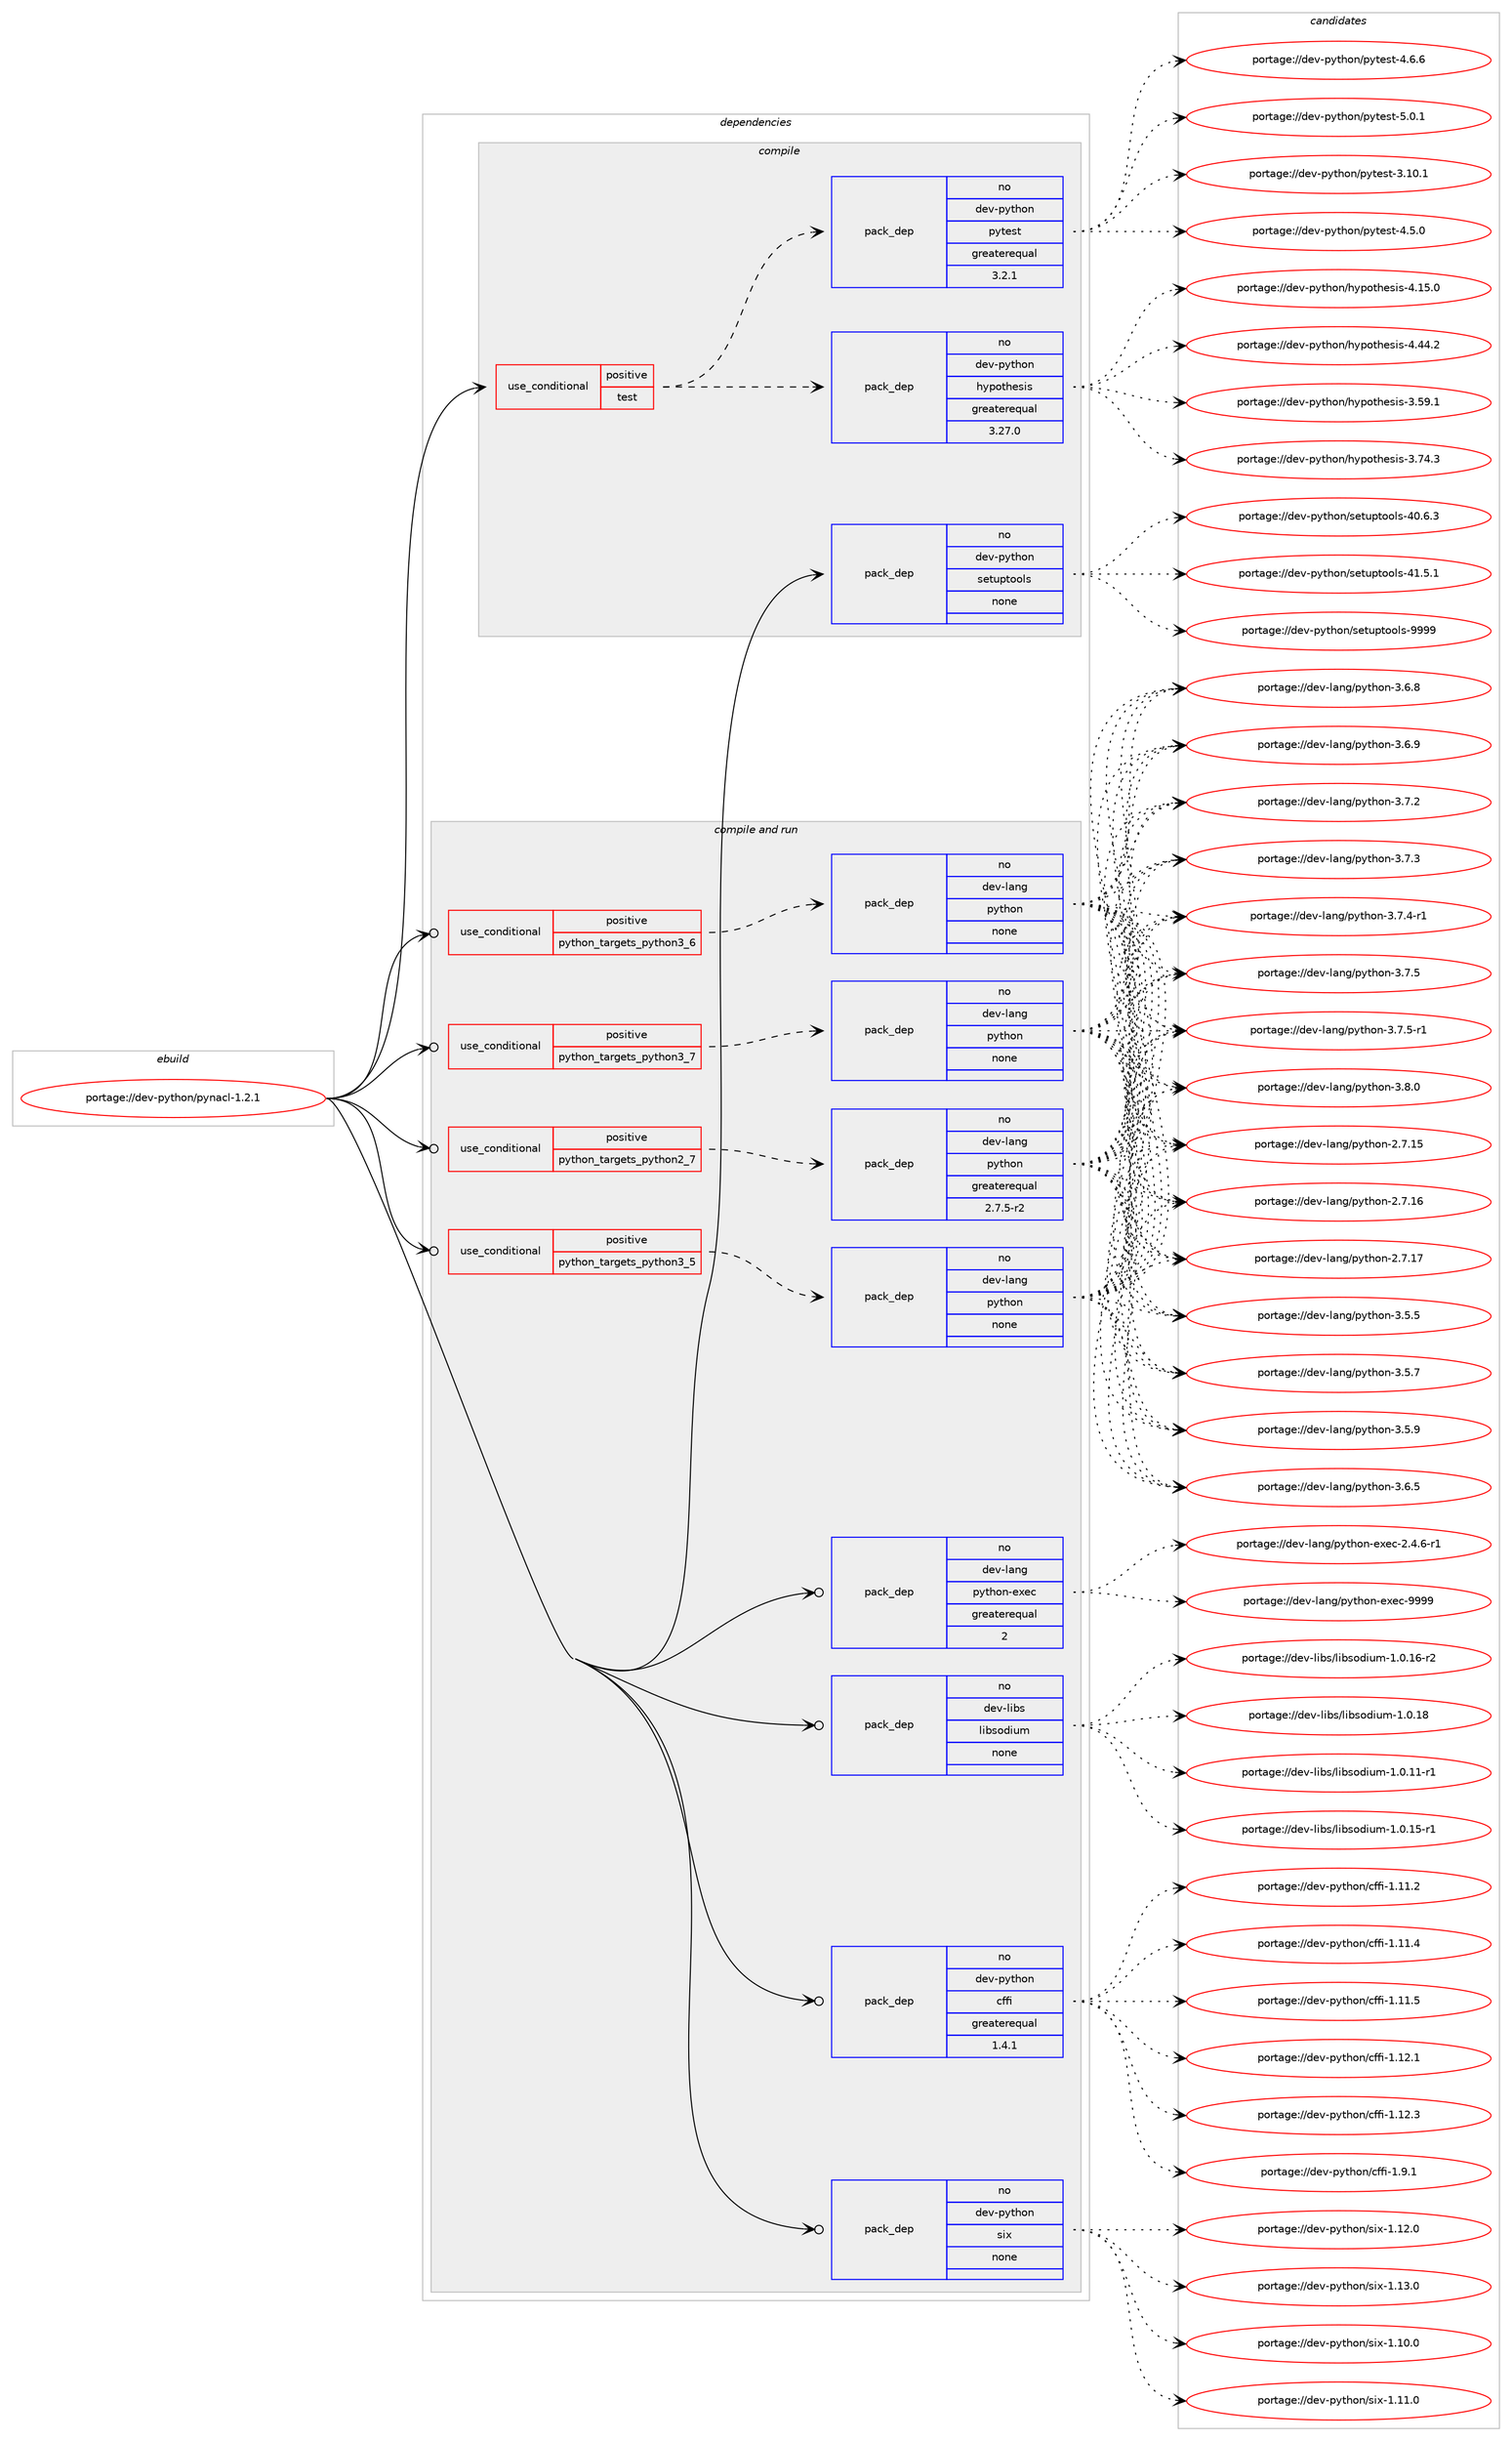 digraph prolog {

# *************
# Graph options
# *************

newrank=true;
concentrate=true;
compound=true;
graph [rankdir=LR,fontname=Helvetica,fontsize=10,ranksep=1.5];#, ranksep=2.5, nodesep=0.2];
edge  [arrowhead=vee];
node  [fontname=Helvetica,fontsize=10];

# **********
# The ebuild
# **********

subgraph cluster_leftcol {
color=gray;
rank=same;
label=<<i>ebuild</i>>;
id [label="portage://dev-python/pynacl-1.2.1", color=red, width=4, href="../dev-python/pynacl-1.2.1.svg"];
}

# ****************
# The dependencies
# ****************

subgraph cluster_midcol {
color=gray;
label=<<i>dependencies</i>>;
subgraph cluster_compile {
fillcolor="#eeeeee";
style=filled;
label=<<i>compile</i>>;
subgraph cond35615 {
dependency162127 [label=<<TABLE BORDER="0" CELLBORDER="1" CELLSPACING="0" CELLPADDING="4"><TR><TD ROWSPAN="3" CELLPADDING="10">use_conditional</TD></TR><TR><TD>positive</TD></TR><TR><TD>test</TD></TR></TABLE>>, shape=none, color=red];
subgraph pack123143 {
dependency162128 [label=<<TABLE BORDER="0" CELLBORDER="1" CELLSPACING="0" CELLPADDING="4" WIDTH="220"><TR><TD ROWSPAN="6" CELLPADDING="30">pack_dep</TD></TR><TR><TD WIDTH="110">no</TD></TR><TR><TD>dev-python</TD></TR><TR><TD>hypothesis</TD></TR><TR><TD>greaterequal</TD></TR><TR><TD>3.27.0</TD></TR></TABLE>>, shape=none, color=blue];
}
dependency162127:e -> dependency162128:w [weight=20,style="dashed",arrowhead="vee"];
subgraph pack123144 {
dependency162129 [label=<<TABLE BORDER="0" CELLBORDER="1" CELLSPACING="0" CELLPADDING="4" WIDTH="220"><TR><TD ROWSPAN="6" CELLPADDING="30">pack_dep</TD></TR><TR><TD WIDTH="110">no</TD></TR><TR><TD>dev-python</TD></TR><TR><TD>pytest</TD></TR><TR><TD>greaterequal</TD></TR><TR><TD>3.2.1</TD></TR></TABLE>>, shape=none, color=blue];
}
dependency162127:e -> dependency162129:w [weight=20,style="dashed",arrowhead="vee"];
}
id:e -> dependency162127:w [weight=20,style="solid",arrowhead="vee"];
subgraph pack123145 {
dependency162130 [label=<<TABLE BORDER="0" CELLBORDER="1" CELLSPACING="0" CELLPADDING="4" WIDTH="220"><TR><TD ROWSPAN="6" CELLPADDING="30">pack_dep</TD></TR><TR><TD WIDTH="110">no</TD></TR><TR><TD>dev-python</TD></TR><TR><TD>setuptools</TD></TR><TR><TD>none</TD></TR><TR><TD></TD></TR></TABLE>>, shape=none, color=blue];
}
id:e -> dependency162130:w [weight=20,style="solid",arrowhead="vee"];
}
subgraph cluster_compileandrun {
fillcolor="#eeeeee";
style=filled;
label=<<i>compile and run</i>>;
subgraph cond35616 {
dependency162131 [label=<<TABLE BORDER="0" CELLBORDER="1" CELLSPACING="0" CELLPADDING="4"><TR><TD ROWSPAN="3" CELLPADDING="10">use_conditional</TD></TR><TR><TD>positive</TD></TR><TR><TD>python_targets_python2_7</TD></TR></TABLE>>, shape=none, color=red];
subgraph pack123146 {
dependency162132 [label=<<TABLE BORDER="0" CELLBORDER="1" CELLSPACING="0" CELLPADDING="4" WIDTH="220"><TR><TD ROWSPAN="6" CELLPADDING="30">pack_dep</TD></TR><TR><TD WIDTH="110">no</TD></TR><TR><TD>dev-lang</TD></TR><TR><TD>python</TD></TR><TR><TD>greaterequal</TD></TR><TR><TD>2.7.5-r2</TD></TR></TABLE>>, shape=none, color=blue];
}
dependency162131:e -> dependency162132:w [weight=20,style="dashed",arrowhead="vee"];
}
id:e -> dependency162131:w [weight=20,style="solid",arrowhead="odotvee"];
subgraph cond35617 {
dependency162133 [label=<<TABLE BORDER="0" CELLBORDER="1" CELLSPACING="0" CELLPADDING="4"><TR><TD ROWSPAN="3" CELLPADDING="10">use_conditional</TD></TR><TR><TD>positive</TD></TR><TR><TD>python_targets_python3_5</TD></TR></TABLE>>, shape=none, color=red];
subgraph pack123147 {
dependency162134 [label=<<TABLE BORDER="0" CELLBORDER="1" CELLSPACING="0" CELLPADDING="4" WIDTH="220"><TR><TD ROWSPAN="6" CELLPADDING="30">pack_dep</TD></TR><TR><TD WIDTH="110">no</TD></TR><TR><TD>dev-lang</TD></TR><TR><TD>python</TD></TR><TR><TD>none</TD></TR><TR><TD></TD></TR></TABLE>>, shape=none, color=blue];
}
dependency162133:e -> dependency162134:w [weight=20,style="dashed",arrowhead="vee"];
}
id:e -> dependency162133:w [weight=20,style="solid",arrowhead="odotvee"];
subgraph cond35618 {
dependency162135 [label=<<TABLE BORDER="0" CELLBORDER="1" CELLSPACING="0" CELLPADDING="4"><TR><TD ROWSPAN="3" CELLPADDING="10">use_conditional</TD></TR><TR><TD>positive</TD></TR><TR><TD>python_targets_python3_6</TD></TR></TABLE>>, shape=none, color=red];
subgraph pack123148 {
dependency162136 [label=<<TABLE BORDER="0" CELLBORDER="1" CELLSPACING="0" CELLPADDING="4" WIDTH="220"><TR><TD ROWSPAN="6" CELLPADDING="30">pack_dep</TD></TR><TR><TD WIDTH="110">no</TD></TR><TR><TD>dev-lang</TD></TR><TR><TD>python</TD></TR><TR><TD>none</TD></TR><TR><TD></TD></TR></TABLE>>, shape=none, color=blue];
}
dependency162135:e -> dependency162136:w [weight=20,style="dashed",arrowhead="vee"];
}
id:e -> dependency162135:w [weight=20,style="solid",arrowhead="odotvee"];
subgraph cond35619 {
dependency162137 [label=<<TABLE BORDER="0" CELLBORDER="1" CELLSPACING="0" CELLPADDING="4"><TR><TD ROWSPAN="3" CELLPADDING="10">use_conditional</TD></TR><TR><TD>positive</TD></TR><TR><TD>python_targets_python3_7</TD></TR></TABLE>>, shape=none, color=red];
subgraph pack123149 {
dependency162138 [label=<<TABLE BORDER="0" CELLBORDER="1" CELLSPACING="0" CELLPADDING="4" WIDTH="220"><TR><TD ROWSPAN="6" CELLPADDING="30">pack_dep</TD></TR><TR><TD WIDTH="110">no</TD></TR><TR><TD>dev-lang</TD></TR><TR><TD>python</TD></TR><TR><TD>none</TD></TR><TR><TD></TD></TR></TABLE>>, shape=none, color=blue];
}
dependency162137:e -> dependency162138:w [weight=20,style="dashed",arrowhead="vee"];
}
id:e -> dependency162137:w [weight=20,style="solid",arrowhead="odotvee"];
subgraph pack123150 {
dependency162139 [label=<<TABLE BORDER="0" CELLBORDER="1" CELLSPACING="0" CELLPADDING="4" WIDTH="220"><TR><TD ROWSPAN="6" CELLPADDING="30">pack_dep</TD></TR><TR><TD WIDTH="110">no</TD></TR><TR><TD>dev-lang</TD></TR><TR><TD>python-exec</TD></TR><TR><TD>greaterequal</TD></TR><TR><TD>2</TD></TR></TABLE>>, shape=none, color=blue];
}
id:e -> dependency162139:w [weight=20,style="solid",arrowhead="odotvee"];
subgraph pack123151 {
dependency162140 [label=<<TABLE BORDER="0" CELLBORDER="1" CELLSPACING="0" CELLPADDING="4" WIDTH="220"><TR><TD ROWSPAN="6" CELLPADDING="30">pack_dep</TD></TR><TR><TD WIDTH="110">no</TD></TR><TR><TD>dev-libs</TD></TR><TR><TD>libsodium</TD></TR><TR><TD>none</TD></TR><TR><TD></TD></TR></TABLE>>, shape=none, color=blue];
}
id:e -> dependency162140:w [weight=20,style="solid",arrowhead="odotvee"];
subgraph pack123152 {
dependency162141 [label=<<TABLE BORDER="0" CELLBORDER="1" CELLSPACING="0" CELLPADDING="4" WIDTH="220"><TR><TD ROWSPAN="6" CELLPADDING="30">pack_dep</TD></TR><TR><TD WIDTH="110">no</TD></TR><TR><TD>dev-python</TD></TR><TR><TD>cffi</TD></TR><TR><TD>greaterequal</TD></TR><TR><TD>1.4.1</TD></TR></TABLE>>, shape=none, color=blue];
}
id:e -> dependency162141:w [weight=20,style="solid",arrowhead="odotvee"];
subgraph pack123153 {
dependency162142 [label=<<TABLE BORDER="0" CELLBORDER="1" CELLSPACING="0" CELLPADDING="4" WIDTH="220"><TR><TD ROWSPAN="6" CELLPADDING="30">pack_dep</TD></TR><TR><TD WIDTH="110">no</TD></TR><TR><TD>dev-python</TD></TR><TR><TD>six</TD></TR><TR><TD>none</TD></TR><TR><TD></TD></TR></TABLE>>, shape=none, color=blue];
}
id:e -> dependency162142:w [weight=20,style="solid",arrowhead="odotvee"];
}
subgraph cluster_run {
fillcolor="#eeeeee";
style=filled;
label=<<i>run</i>>;
}
}

# **************
# The candidates
# **************

subgraph cluster_choices {
rank=same;
color=gray;
label=<<i>candidates</i>>;

subgraph choice123143 {
color=black;
nodesep=1;
choiceportage100101118451121211161041111104710412111211111610410111510511545514653574649 [label="portage://dev-python/hypothesis-3.59.1", color=red, width=4,href="../dev-python/hypothesis-3.59.1.svg"];
choiceportage100101118451121211161041111104710412111211111610410111510511545514655524651 [label="portage://dev-python/hypothesis-3.74.3", color=red, width=4,href="../dev-python/hypothesis-3.74.3.svg"];
choiceportage100101118451121211161041111104710412111211111610410111510511545524649534648 [label="portage://dev-python/hypothesis-4.15.0", color=red, width=4,href="../dev-python/hypothesis-4.15.0.svg"];
choiceportage100101118451121211161041111104710412111211111610410111510511545524652524650 [label="portage://dev-python/hypothesis-4.44.2", color=red, width=4,href="../dev-python/hypothesis-4.44.2.svg"];
dependency162128:e -> choiceportage100101118451121211161041111104710412111211111610410111510511545514653574649:w [style=dotted,weight="100"];
dependency162128:e -> choiceportage100101118451121211161041111104710412111211111610410111510511545514655524651:w [style=dotted,weight="100"];
dependency162128:e -> choiceportage100101118451121211161041111104710412111211111610410111510511545524649534648:w [style=dotted,weight="100"];
dependency162128:e -> choiceportage100101118451121211161041111104710412111211111610410111510511545524652524650:w [style=dotted,weight="100"];
}
subgraph choice123144 {
color=black;
nodesep=1;
choiceportage100101118451121211161041111104711212111610111511645514649484649 [label="portage://dev-python/pytest-3.10.1", color=red, width=4,href="../dev-python/pytest-3.10.1.svg"];
choiceportage1001011184511212111610411111047112121116101115116455246534648 [label="portage://dev-python/pytest-4.5.0", color=red, width=4,href="../dev-python/pytest-4.5.0.svg"];
choiceportage1001011184511212111610411111047112121116101115116455246544654 [label="portage://dev-python/pytest-4.6.6", color=red, width=4,href="../dev-python/pytest-4.6.6.svg"];
choiceportage1001011184511212111610411111047112121116101115116455346484649 [label="portage://dev-python/pytest-5.0.1", color=red, width=4,href="../dev-python/pytest-5.0.1.svg"];
dependency162129:e -> choiceportage100101118451121211161041111104711212111610111511645514649484649:w [style=dotted,weight="100"];
dependency162129:e -> choiceportage1001011184511212111610411111047112121116101115116455246534648:w [style=dotted,weight="100"];
dependency162129:e -> choiceportage1001011184511212111610411111047112121116101115116455246544654:w [style=dotted,weight="100"];
dependency162129:e -> choiceportage1001011184511212111610411111047112121116101115116455346484649:w [style=dotted,weight="100"];
}
subgraph choice123145 {
color=black;
nodesep=1;
choiceportage100101118451121211161041111104711510111611711211611111110811545524846544651 [label="portage://dev-python/setuptools-40.6.3", color=red, width=4,href="../dev-python/setuptools-40.6.3.svg"];
choiceportage100101118451121211161041111104711510111611711211611111110811545524946534649 [label="portage://dev-python/setuptools-41.5.1", color=red, width=4,href="../dev-python/setuptools-41.5.1.svg"];
choiceportage10010111845112121116104111110471151011161171121161111111081154557575757 [label="portage://dev-python/setuptools-9999", color=red, width=4,href="../dev-python/setuptools-9999.svg"];
dependency162130:e -> choiceportage100101118451121211161041111104711510111611711211611111110811545524846544651:w [style=dotted,weight="100"];
dependency162130:e -> choiceportage100101118451121211161041111104711510111611711211611111110811545524946534649:w [style=dotted,weight="100"];
dependency162130:e -> choiceportage10010111845112121116104111110471151011161171121161111111081154557575757:w [style=dotted,weight="100"];
}
subgraph choice123146 {
color=black;
nodesep=1;
choiceportage10010111845108971101034711212111610411111045504655464953 [label="portage://dev-lang/python-2.7.15", color=red, width=4,href="../dev-lang/python-2.7.15.svg"];
choiceportage10010111845108971101034711212111610411111045504655464954 [label="portage://dev-lang/python-2.7.16", color=red, width=4,href="../dev-lang/python-2.7.16.svg"];
choiceportage10010111845108971101034711212111610411111045504655464955 [label="portage://dev-lang/python-2.7.17", color=red, width=4,href="../dev-lang/python-2.7.17.svg"];
choiceportage100101118451089711010347112121116104111110455146534653 [label="portage://dev-lang/python-3.5.5", color=red, width=4,href="../dev-lang/python-3.5.5.svg"];
choiceportage100101118451089711010347112121116104111110455146534655 [label="portage://dev-lang/python-3.5.7", color=red, width=4,href="../dev-lang/python-3.5.7.svg"];
choiceportage100101118451089711010347112121116104111110455146534657 [label="portage://dev-lang/python-3.5.9", color=red, width=4,href="../dev-lang/python-3.5.9.svg"];
choiceportage100101118451089711010347112121116104111110455146544653 [label="portage://dev-lang/python-3.6.5", color=red, width=4,href="../dev-lang/python-3.6.5.svg"];
choiceportage100101118451089711010347112121116104111110455146544656 [label="portage://dev-lang/python-3.6.8", color=red, width=4,href="../dev-lang/python-3.6.8.svg"];
choiceportage100101118451089711010347112121116104111110455146544657 [label="portage://dev-lang/python-3.6.9", color=red, width=4,href="../dev-lang/python-3.6.9.svg"];
choiceportage100101118451089711010347112121116104111110455146554650 [label="portage://dev-lang/python-3.7.2", color=red, width=4,href="../dev-lang/python-3.7.2.svg"];
choiceportage100101118451089711010347112121116104111110455146554651 [label="portage://dev-lang/python-3.7.3", color=red, width=4,href="../dev-lang/python-3.7.3.svg"];
choiceportage1001011184510897110103471121211161041111104551465546524511449 [label="portage://dev-lang/python-3.7.4-r1", color=red, width=4,href="../dev-lang/python-3.7.4-r1.svg"];
choiceportage100101118451089711010347112121116104111110455146554653 [label="portage://dev-lang/python-3.7.5", color=red, width=4,href="../dev-lang/python-3.7.5.svg"];
choiceportage1001011184510897110103471121211161041111104551465546534511449 [label="portage://dev-lang/python-3.7.5-r1", color=red, width=4,href="../dev-lang/python-3.7.5-r1.svg"];
choiceportage100101118451089711010347112121116104111110455146564648 [label="portage://dev-lang/python-3.8.0", color=red, width=4,href="../dev-lang/python-3.8.0.svg"];
dependency162132:e -> choiceportage10010111845108971101034711212111610411111045504655464953:w [style=dotted,weight="100"];
dependency162132:e -> choiceportage10010111845108971101034711212111610411111045504655464954:w [style=dotted,weight="100"];
dependency162132:e -> choiceportage10010111845108971101034711212111610411111045504655464955:w [style=dotted,weight="100"];
dependency162132:e -> choiceportage100101118451089711010347112121116104111110455146534653:w [style=dotted,weight="100"];
dependency162132:e -> choiceportage100101118451089711010347112121116104111110455146534655:w [style=dotted,weight="100"];
dependency162132:e -> choiceportage100101118451089711010347112121116104111110455146534657:w [style=dotted,weight="100"];
dependency162132:e -> choiceportage100101118451089711010347112121116104111110455146544653:w [style=dotted,weight="100"];
dependency162132:e -> choiceportage100101118451089711010347112121116104111110455146544656:w [style=dotted,weight="100"];
dependency162132:e -> choiceportage100101118451089711010347112121116104111110455146544657:w [style=dotted,weight="100"];
dependency162132:e -> choiceportage100101118451089711010347112121116104111110455146554650:w [style=dotted,weight="100"];
dependency162132:e -> choiceportage100101118451089711010347112121116104111110455146554651:w [style=dotted,weight="100"];
dependency162132:e -> choiceportage1001011184510897110103471121211161041111104551465546524511449:w [style=dotted,weight="100"];
dependency162132:e -> choiceportage100101118451089711010347112121116104111110455146554653:w [style=dotted,weight="100"];
dependency162132:e -> choiceportage1001011184510897110103471121211161041111104551465546534511449:w [style=dotted,weight="100"];
dependency162132:e -> choiceportage100101118451089711010347112121116104111110455146564648:w [style=dotted,weight="100"];
}
subgraph choice123147 {
color=black;
nodesep=1;
choiceportage10010111845108971101034711212111610411111045504655464953 [label="portage://dev-lang/python-2.7.15", color=red, width=4,href="../dev-lang/python-2.7.15.svg"];
choiceportage10010111845108971101034711212111610411111045504655464954 [label="portage://dev-lang/python-2.7.16", color=red, width=4,href="../dev-lang/python-2.7.16.svg"];
choiceportage10010111845108971101034711212111610411111045504655464955 [label="portage://dev-lang/python-2.7.17", color=red, width=4,href="../dev-lang/python-2.7.17.svg"];
choiceportage100101118451089711010347112121116104111110455146534653 [label="portage://dev-lang/python-3.5.5", color=red, width=4,href="../dev-lang/python-3.5.5.svg"];
choiceportage100101118451089711010347112121116104111110455146534655 [label="portage://dev-lang/python-3.5.7", color=red, width=4,href="../dev-lang/python-3.5.7.svg"];
choiceportage100101118451089711010347112121116104111110455146534657 [label="portage://dev-lang/python-3.5.9", color=red, width=4,href="../dev-lang/python-3.5.9.svg"];
choiceportage100101118451089711010347112121116104111110455146544653 [label="portage://dev-lang/python-3.6.5", color=red, width=4,href="../dev-lang/python-3.6.5.svg"];
choiceportage100101118451089711010347112121116104111110455146544656 [label="portage://dev-lang/python-3.6.8", color=red, width=4,href="../dev-lang/python-3.6.8.svg"];
choiceportage100101118451089711010347112121116104111110455146544657 [label="portage://dev-lang/python-3.6.9", color=red, width=4,href="../dev-lang/python-3.6.9.svg"];
choiceportage100101118451089711010347112121116104111110455146554650 [label="portage://dev-lang/python-3.7.2", color=red, width=4,href="../dev-lang/python-3.7.2.svg"];
choiceportage100101118451089711010347112121116104111110455146554651 [label="portage://dev-lang/python-3.7.3", color=red, width=4,href="../dev-lang/python-3.7.3.svg"];
choiceportage1001011184510897110103471121211161041111104551465546524511449 [label="portage://dev-lang/python-3.7.4-r1", color=red, width=4,href="../dev-lang/python-3.7.4-r1.svg"];
choiceportage100101118451089711010347112121116104111110455146554653 [label="portage://dev-lang/python-3.7.5", color=red, width=4,href="../dev-lang/python-3.7.5.svg"];
choiceportage1001011184510897110103471121211161041111104551465546534511449 [label="portage://dev-lang/python-3.7.5-r1", color=red, width=4,href="../dev-lang/python-3.7.5-r1.svg"];
choiceportage100101118451089711010347112121116104111110455146564648 [label="portage://dev-lang/python-3.8.0", color=red, width=4,href="../dev-lang/python-3.8.0.svg"];
dependency162134:e -> choiceportage10010111845108971101034711212111610411111045504655464953:w [style=dotted,weight="100"];
dependency162134:e -> choiceportage10010111845108971101034711212111610411111045504655464954:w [style=dotted,weight="100"];
dependency162134:e -> choiceportage10010111845108971101034711212111610411111045504655464955:w [style=dotted,weight="100"];
dependency162134:e -> choiceportage100101118451089711010347112121116104111110455146534653:w [style=dotted,weight="100"];
dependency162134:e -> choiceportage100101118451089711010347112121116104111110455146534655:w [style=dotted,weight="100"];
dependency162134:e -> choiceportage100101118451089711010347112121116104111110455146534657:w [style=dotted,weight="100"];
dependency162134:e -> choiceportage100101118451089711010347112121116104111110455146544653:w [style=dotted,weight="100"];
dependency162134:e -> choiceportage100101118451089711010347112121116104111110455146544656:w [style=dotted,weight="100"];
dependency162134:e -> choiceportage100101118451089711010347112121116104111110455146544657:w [style=dotted,weight="100"];
dependency162134:e -> choiceportage100101118451089711010347112121116104111110455146554650:w [style=dotted,weight="100"];
dependency162134:e -> choiceportage100101118451089711010347112121116104111110455146554651:w [style=dotted,weight="100"];
dependency162134:e -> choiceportage1001011184510897110103471121211161041111104551465546524511449:w [style=dotted,weight="100"];
dependency162134:e -> choiceportage100101118451089711010347112121116104111110455146554653:w [style=dotted,weight="100"];
dependency162134:e -> choiceportage1001011184510897110103471121211161041111104551465546534511449:w [style=dotted,weight="100"];
dependency162134:e -> choiceportage100101118451089711010347112121116104111110455146564648:w [style=dotted,weight="100"];
}
subgraph choice123148 {
color=black;
nodesep=1;
choiceportage10010111845108971101034711212111610411111045504655464953 [label="portage://dev-lang/python-2.7.15", color=red, width=4,href="../dev-lang/python-2.7.15.svg"];
choiceportage10010111845108971101034711212111610411111045504655464954 [label="portage://dev-lang/python-2.7.16", color=red, width=4,href="../dev-lang/python-2.7.16.svg"];
choiceportage10010111845108971101034711212111610411111045504655464955 [label="portage://dev-lang/python-2.7.17", color=red, width=4,href="../dev-lang/python-2.7.17.svg"];
choiceportage100101118451089711010347112121116104111110455146534653 [label="portage://dev-lang/python-3.5.5", color=red, width=4,href="../dev-lang/python-3.5.5.svg"];
choiceportage100101118451089711010347112121116104111110455146534655 [label="portage://dev-lang/python-3.5.7", color=red, width=4,href="../dev-lang/python-3.5.7.svg"];
choiceportage100101118451089711010347112121116104111110455146534657 [label="portage://dev-lang/python-3.5.9", color=red, width=4,href="../dev-lang/python-3.5.9.svg"];
choiceportage100101118451089711010347112121116104111110455146544653 [label="portage://dev-lang/python-3.6.5", color=red, width=4,href="../dev-lang/python-3.6.5.svg"];
choiceportage100101118451089711010347112121116104111110455146544656 [label="portage://dev-lang/python-3.6.8", color=red, width=4,href="../dev-lang/python-3.6.8.svg"];
choiceportage100101118451089711010347112121116104111110455146544657 [label="portage://dev-lang/python-3.6.9", color=red, width=4,href="../dev-lang/python-3.6.9.svg"];
choiceportage100101118451089711010347112121116104111110455146554650 [label="portage://dev-lang/python-3.7.2", color=red, width=4,href="../dev-lang/python-3.7.2.svg"];
choiceportage100101118451089711010347112121116104111110455146554651 [label="portage://dev-lang/python-3.7.3", color=red, width=4,href="../dev-lang/python-3.7.3.svg"];
choiceportage1001011184510897110103471121211161041111104551465546524511449 [label="portage://dev-lang/python-3.7.4-r1", color=red, width=4,href="../dev-lang/python-3.7.4-r1.svg"];
choiceportage100101118451089711010347112121116104111110455146554653 [label="portage://dev-lang/python-3.7.5", color=red, width=4,href="../dev-lang/python-3.7.5.svg"];
choiceportage1001011184510897110103471121211161041111104551465546534511449 [label="portage://dev-lang/python-3.7.5-r1", color=red, width=4,href="../dev-lang/python-3.7.5-r1.svg"];
choiceportage100101118451089711010347112121116104111110455146564648 [label="portage://dev-lang/python-3.8.0", color=red, width=4,href="../dev-lang/python-3.8.0.svg"];
dependency162136:e -> choiceportage10010111845108971101034711212111610411111045504655464953:w [style=dotted,weight="100"];
dependency162136:e -> choiceportage10010111845108971101034711212111610411111045504655464954:w [style=dotted,weight="100"];
dependency162136:e -> choiceportage10010111845108971101034711212111610411111045504655464955:w [style=dotted,weight="100"];
dependency162136:e -> choiceportage100101118451089711010347112121116104111110455146534653:w [style=dotted,weight="100"];
dependency162136:e -> choiceportage100101118451089711010347112121116104111110455146534655:w [style=dotted,weight="100"];
dependency162136:e -> choiceportage100101118451089711010347112121116104111110455146534657:w [style=dotted,weight="100"];
dependency162136:e -> choiceportage100101118451089711010347112121116104111110455146544653:w [style=dotted,weight="100"];
dependency162136:e -> choiceportage100101118451089711010347112121116104111110455146544656:w [style=dotted,weight="100"];
dependency162136:e -> choiceportage100101118451089711010347112121116104111110455146544657:w [style=dotted,weight="100"];
dependency162136:e -> choiceportage100101118451089711010347112121116104111110455146554650:w [style=dotted,weight="100"];
dependency162136:e -> choiceportage100101118451089711010347112121116104111110455146554651:w [style=dotted,weight="100"];
dependency162136:e -> choiceportage1001011184510897110103471121211161041111104551465546524511449:w [style=dotted,weight="100"];
dependency162136:e -> choiceportage100101118451089711010347112121116104111110455146554653:w [style=dotted,weight="100"];
dependency162136:e -> choiceportage1001011184510897110103471121211161041111104551465546534511449:w [style=dotted,weight="100"];
dependency162136:e -> choiceportage100101118451089711010347112121116104111110455146564648:w [style=dotted,weight="100"];
}
subgraph choice123149 {
color=black;
nodesep=1;
choiceportage10010111845108971101034711212111610411111045504655464953 [label="portage://dev-lang/python-2.7.15", color=red, width=4,href="../dev-lang/python-2.7.15.svg"];
choiceportage10010111845108971101034711212111610411111045504655464954 [label="portage://dev-lang/python-2.7.16", color=red, width=4,href="../dev-lang/python-2.7.16.svg"];
choiceportage10010111845108971101034711212111610411111045504655464955 [label="portage://dev-lang/python-2.7.17", color=red, width=4,href="../dev-lang/python-2.7.17.svg"];
choiceportage100101118451089711010347112121116104111110455146534653 [label="portage://dev-lang/python-3.5.5", color=red, width=4,href="../dev-lang/python-3.5.5.svg"];
choiceportage100101118451089711010347112121116104111110455146534655 [label="portage://dev-lang/python-3.5.7", color=red, width=4,href="../dev-lang/python-3.5.7.svg"];
choiceportage100101118451089711010347112121116104111110455146534657 [label="portage://dev-lang/python-3.5.9", color=red, width=4,href="../dev-lang/python-3.5.9.svg"];
choiceportage100101118451089711010347112121116104111110455146544653 [label="portage://dev-lang/python-3.6.5", color=red, width=4,href="../dev-lang/python-3.6.5.svg"];
choiceportage100101118451089711010347112121116104111110455146544656 [label="portage://dev-lang/python-3.6.8", color=red, width=4,href="../dev-lang/python-3.6.8.svg"];
choiceportage100101118451089711010347112121116104111110455146544657 [label="portage://dev-lang/python-3.6.9", color=red, width=4,href="../dev-lang/python-3.6.9.svg"];
choiceportage100101118451089711010347112121116104111110455146554650 [label="portage://dev-lang/python-3.7.2", color=red, width=4,href="../dev-lang/python-3.7.2.svg"];
choiceportage100101118451089711010347112121116104111110455146554651 [label="portage://dev-lang/python-3.7.3", color=red, width=4,href="../dev-lang/python-3.7.3.svg"];
choiceportage1001011184510897110103471121211161041111104551465546524511449 [label="portage://dev-lang/python-3.7.4-r1", color=red, width=4,href="../dev-lang/python-3.7.4-r1.svg"];
choiceportage100101118451089711010347112121116104111110455146554653 [label="portage://dev-lang/python-3.7.5", color=red, width=4,href="../dev-lang/python-3.7.5.svg"];
choiceportage1001011184510897110103471121211161041111104551465546534511449 [label="portage://dev-lang/python-3.7.5-r1", color=red, width=4,href="../dev-lang/python-3.7.5-r1.svg"];
choiceportage100101118451089711010347112121116104111110455146564648 [label="portage://dev-lang/python-3.8.0", color=red, width=4,href="../dev-lang/python-3.8.0.svg"];
dependency162138:e -> choiceportage10010111845108971101034711212111610411111045504655464953:w [style=dotted,weight="100"];
dependency162138:e -> choiceportage10010111845108971101034711212111610411111045504655464954:w [style=dotted,weight="100"];
dependency162138:e -> choiceportage10010111845108971101034711212111610411111045504655464955:w [style=dotted,weight="100"];
dependency162138:e -> choiceportage100101118451089711010347112121116104111110455146534653:w [style=dotted,weight="100"];
dependency162138:e -> choiceportage100101118451089711010347112121116104111110455146534655:w [style=dotted,weight="100"];
dependency162138:e -> choiceportage100101118451089711010347112121116104111110455146534657:w [style=dotted,weight="100"];
dependency162138:e -> choiceportage100101118451089711010347112121116104111110455146544653:w [style=dotted,weight="100"];
dependency162138:e -> choiceportage100101118451089711010347112121116104111110455146544656:w [style=dotted,weight="100"];
dependency162138:e -> choiceportage100101118451089711010347112121116104111110455146544657:w [style=dotted,weight="100"];
dependency162138:e -> choiceportage100101118451089711010347112121116104111110455146554650:w [style=dotted,weight="100"];
dependency162138:e -> choiceportage100101118451089711010347112121116104111110455146554651:w [style=dotted,weight="100"];
dependency162138:e -> choiceportage1001011184510897110103471121211161041111104551465546524511449:w [style=dotted,weight="100"];
dependency162138:e -> choiceportage100101118451089711010347112121116104111110455146554653:w [style=dotted,weight="100"];
dependency162138:e -> choiceportage1001011184510897110103471121211161041111104551465546534511449:w [style=dotted,weight="100"];
dependency162138:e -> choiceportage100101118451089711010347112121116104111110455146564648:w [style=dotted,weight="100"];
}
subgraph choice123150 {
color=black;
nodesep=1;
choiceportage10010111845108971101034711212111610411111045101120101994550465246544511449 [label="portage://dev-lang/python-exec-2.4.6-r1", color=red, width=4,href="../dev-lang/python-exec-2.4.6-r1.svg"];
choiceportage10010111845108971101034711212111610411111045101120101994557575757 [label="portage://dev-lang/python-exec-9999", color=red, width=4,href="../dev-lang/python-exec-9999.svg"];
dependency162139:e -> choiceportage10010111845108971101034711212111610411111045101120101994550465246544511449:w [style=dotted,weight="100"];
dependency162139:e -> choiceportage10010111845108971101034711212111610411111045101120101994557575757:w [style=dotted,weight="100"];
}
subgraph choice123151 {
color=black;
nodesep=1;
choiceportage10010111845108105981154710810598115111100105117109454946484649494511449 [label="portage://dev-libs/libsodium-1.0.11-r1", color=red, width=4,href="../dev-libs/libsodium-1.0.11-r1.svg"];
choiceportage10010111845108105981154710810598115111100105117109454946484649534511449 [label="portage://dev-libs/libsodium-1.0.15-r1", color=red, width=4,href="../dev-libs/libsodium-1.0.15-r1.svg"];
choiceportage10010111845108105981154710810598115111100105117109454946484649544511450 [label="portage://dev-libs/libsodium-1.0.16-r2", color=red, width=4,href="../dev-libs/libsodium-1.0.16-r2.svg"];
choiceportage1001011184510810598115471081059811511110010511710945494648464956 [label="portage://dev-libs/libsodium-1.0.18", color=red, width=4,href="../dev-libs/libsodium-1.0.18.svg"];
dependency162140:e -> choiceportage10010111845108105981154710810598115111100105117109454946484649494511449:w [style=dotted,weight="100"];
dependency162140:e -> choiceportage10010111845108105981154710810598115111100105117109454946484649534511449:w [style=dotted,weight="100"];
dependency162140:e -> choiceportage10010111845108105981154710810598115111100105117109454946484649544511450:w [style=dotted,weight="100"];
dependency162140:e -> choiceportage1001011184510810598115471081059811511110010511710945494648464956:w [style=dotted,weight="100"];
}
subgraph choice123152 {
color=black;
nodesep=1;
choiceportage10010111845112121116104111110479910210210545494649494650 [label="portage://dev-python/cffi-1.11.2", color=red, width=4,href="../dev-python/cffi-1.11.2.svg"];
choiceportage10010111845112121116104111110479910210210545494649494652 [label="portage://dev-python/cffi-1.11.4", color=red, width=4,href="../dev-python/cffi-1.11.4.svg"];
choiceportage10010111845112121116104111110479910210210545494649494653 [label="portage://dev-python/cffi-1.11.5", color=red, width=4,href="../dev-python/cffi-1.11.5.svg"];
choiceportage10010111845112121116104111110479910210210545494649504649 [label="portage://dev-python/cffi-1.12.1", color=red, width=4,href="../dev-python/cffi-1.12.1.svg"];
choiceportage10010111845112121116104111110479910210210545494649504651 [label="portage://dev-python/cffi-1.12.3", color=red, width=4,href="../dev-python/cffi-1.12.3.svg"];
choiceportage100101118451121211161041111104799102102105454946574649 [label="portage://dev-python/cffi-1.9.1", color=red, width=4,href="../dev-python/cffi-1.9.1.svg"];
dependency162141:e -> choiceportage10010111845112121116104111110479910210210545494649494650:w [style=dotted,weight="100"];
dependency162141:e -> choiceportage10010111845112121116104111110479910210210545494649494652:w [style=dotted,weight="100"];
dependency162141:e -> choiceportage10010111845112121116104111110479910210210545494649494653:w [style=dotted,weight="100"];
dependency162141:e -> choiceportage10010111845112121116104111110479910210210545494649504649:w [style=dotted,weight="100"];
dependency162141:e -> choiceportage10010111845112121116104111110479910210210545494649504651:w [style=dotted,weight="100"];
dependency162141:e -> choiceportage100101118451121211161041111104799102102105454946574649:w [style=dotted,weight="100"];
}
subgraph choice123153 {
color=black;
nodesep=1;
choiceportage100101118451121211161041111104711510512045494649484648 [label="portage://dev-python/six-1.10.0", color=red, width=4,href="../dev-python/six-1.10.0.svg"];
choiceportage100101118451121211161041111104711510512045494649494648 [label="portage://dev-python/six-1.11.0", color=red, width=4,href="../dev-python/six-1.11.0.svg"];
choiceportage100101118451121211161041111104711510512045494649504648 [label="portage://dev-python/six-1.12.0", color=red, width=4,href="../dev-python/six-1.12.0.svg"];
choiceportage100101118451121211161041111104711510512045494649514648 [label="portage://dev-python/six-1.13.0", color=red, width=4,href="../dev-python/six-1.13.0.svg"];
dependency162142:e -> choiceportage100101118451121211161041111104711510512045494649484648:w [style=dotted,weight="100"];
dependency162142:e -> choiceportage100101118451121211161041111104711510512045494649494648:w [style=dotted,weight="100"];
dependency162142:e -> choiceportage100101118451121211161041111104711510512045494649504648:w [style=dotted,weight="100"];
dependency162142:e -> choiceportage100101118451121211161041111104711510512045494649514648:w [style=dotted,weight="100"];
}
}

}
